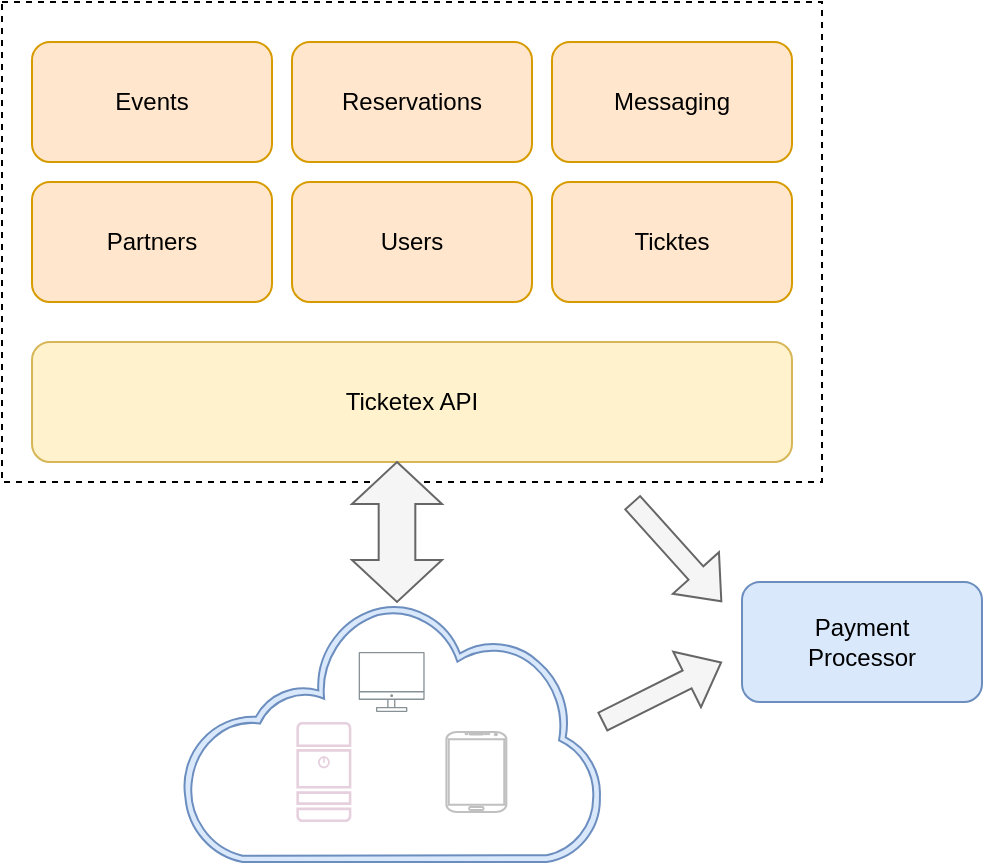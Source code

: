 <mxfile version="21.2.8" type="device" pages="2">
  <diagram name="High Level" id="1p8Vnag_sHgWTCmwgpqx">
    <mxGraphModel dx="780" dy="590" grid="1" gridSize="10" guides="1" tooltips="1" connect="1" arrows="1" fold="1" page="1" pageScale="1" pageWidth="850" pageHeight="1100" math="0" shadow="0">
      <root>
        <mxCell id="0" />
        <mxCell id="1" parent="0" />
        <mxCell id="8iVGkUn0U2OcRIxGFu8U-22" value="" style="rounded=0;whiteSpace=wrap;html=1;dashed=1;" vertex="1" parent="1">
          <mxGeometry x="30" y="20" width="410" height="240" as="geometry" />
        </mxCell>
        <mxCell id="8iVGkUn0U2OcRIxGFu8U-1" value="Reservations" style="rounded=1;whiteSpace=wrap;html=1;fillColor=#ffe6cc;strokeColor=#d79b00;" vertex="1" parent="1">
          <mxGeometry x="175" y="40" width="120" height="60" as="geometry" />
        </mxCell>
        <mxCell id="8iVGkUn0U2OcRIxGFu8U-2" value="Partners" style="rounded=1;whiteSpace=wrap;html=1;fillColor=#ffe6cc;strokeColor=#d79b00;" vertex="1" parent="1">
          <mxGeometry x="45" y="110" width="120" height="60" as="geometry" />
        </mxCell>
        <mxCell id="8iVGkUn0U2OcRIxGFu8U-4" value="Events" style="rounded=1;whiteSpace=wrap;html=1;fillColor=#ffe6cc;strokeColor=#d79b00;" vertex="1" parent="1">
          <mxGeometry x="45" y="40" width="120" height="60" as="geometry" />
        </mxCell>
        <mxCell id="8iVGkUn0U2OcRIxGFu8U-5" value="Ticktes" style="rounded=1;whiteSpace=wrap;html=1;fillColor=#ffe6cc;strokeColor=#d79b00;" vertex="1" parent="1">
          <mxGeometry x="305" y="110" width="120" height="60" as="geometry" />
        </mxCell>
        <mxCell id="8iVGkUn0U2OcRIxGFu8U-6" value="Users" style="rounded=1;whiteSpace=wrap;html=1;fillColor=#ffe6cc;strokeColor=#d79b00;" vertex="1" parent="1">
          <mxGeometry x="175" y="110" width="120" height="60" as="geometry" />
        </mxCell>
        <mxCell id="8iVGkUn0U2OcRIxGFu8U-7" value="Ticketex API" style="rounded=1;whiteSpace=wrap;html=1;fillColor=#fff2cc;strokeColor=#d6b656;" vertex="1" parent="1">
          <mxGeometry x="45" y="190" width="380" height="60" as="geometry" />
        </mxCell>
        <mxCell id="8iVGkUn0U2OcRIxGFu8U-9" value="Messaging" style="rounded=1;whiteSpace=wrap;html=1;fillColor=#ffe6cc;strokeColor=#d79b00;" vertex="1" parent="1">
          <mxGeometry x="305" y="40" width="120" height="60" as="geometry" />
        </mxCell>
        <mxCell id="8iVGkUn0U2OcRIxGFu8U-18" value="" style="shape=doubleArrow;direction=south;whiteSpace=wrap;html=1;fillColor=#f5f5f5;strokeColor=#666666;arrowWidth=0.407;arrowSize=0.3;fontColor=#333333;" vertex="1" parent="1">
          <mxGeometry x="205" y="250" width="45" height="70" as="geometry" />
        </mxCell>
        <mxCell id="8iVGkUn0U2OcRIxGFu8U-20" value="" style="group" vertex="1" connectable="0" parent="1">
          <mxGeometry x="120" y="320" width="209.68" height="130" as="geometry" />
        </mxCell>
        <mxCell id="8iVGkUn0U2OcRIxGFu8U-19" value="" style="sketch=0;aspect=fixed;pointerEvents=1;shadow=0;dashed=0;html=1;strokeColor=#6c8ebf;labelPosition=center;verticalLabelPosition=bottom;verticalAlign=top;align=center;fillColor=#dae8fc;shape=mxgraph.mscae.enterprise.internet_hollow;" vertex="1" parent="8iVGkUn0U2OcRIxGFu8U-20">
          <mxGeometry width="209.68" height="130" as="geometry" />
        </mxCell>
        <mxCell id="8iVGkUn0U2OcRIxGFu8U-11" value="" style="sketch=0;outlineConnect=0;gradientColor=none;fontColor=#545B64;strokeColor=none;fillColor=#879196;dashed=0;verticalLabelPosition=bottom;verticalAlign=top;align=center;html=1;fontSize=12;fontStyle=0;aspect=fixed;shape=mxgraph.aws4.illustration_desktop;pointerEvents=1" vertex="1" parent="8iVGkUn0U2OcRIxGFu8U-20">
          <mxGeometry x="88.35" y="25" width="32.97" height="30" as="geometry" />
        </mxCell>
        <mxCell id="8iVGkUn0U2OcRIxGFu8U-16" value="" style="verticalLabelPosition=bottom;verticalAlign=top;html=1;shadow=0;dashed=0;strokeWidth=1;shape=mxgraph.android.phone2;strokeColor=#c0c0c0;" vertex="1" parent="8iVGkUn0U2OcRIxGFu8U-20">
          <mxGeometry x="132.18" y="65" width="30" height="40" as="geometry" />
        </mxCell>
        <mxCell id="8iVGkUn0U2OcRIxGFu8U-17" value="" style="sketch=0;points=[[0.015,0.015,0],[0.985,0.015,0],[0.985,0.985,0],[0.015,0.985,0],[0.25,0,0],[0.5,0,0],[0.75,0,0],[1,0.25,0],[1,0.5,0],[1,0.75,0],[0.75,1,0],[0.5,1,0],[0.25,1,0],[0,0.75,0],[0,0.5,0],[0,0.25,0]];verticalLabelPosition=bottom;html=1;verticalAlign=top;aspect=fixed;align=center;pointerEvents=1;shape=mxgraph.cisco19.server;fillColor=#E6D0DE;strokeColor=none;" vertex="1" parent="8iVGkUn0U2OcRIxGFu8U-20">
          <mxGeometry x="57.18" y="60" width="27.5" height="50" as="geometry" />
        </mxCell>
        <mxCell id="E7haLEE0IXGlzszygeVm-1" value="Payment &lt;br&gt;Processor" style="rounded=1;whiteSpace=wrap;html=1;fillColor=#dae8fc;strokeColor=#6c8ebf;" vertex="1" parent="1">
          <mxGeometry x="400" y="310" width="120" height="60" as="geometry" />
        </mxCell>
        <mxCell id="E7haLEE0IXGlzszygeVm-2" value="" style="shape=flexArrow;endArrow=classic;html=1;rounded=0;fillColor=#f5f5f5;strokeColor=#666666;" edge="1" parent="1">
          <mxGeometry width="50" height="50" relative="1" as="geometry">
            <mxPoint x="330" y="380" as="sourcePoint" />
            <mxPoint x="390" y="350" as="targetPoint" />
          </mxGeometry>
        </mxCell>
        <mxCell id="E7haLEE0IXGlzszygeVm-4" value="" style="shape=flexArrow;endArrow=classic;html=1;rounded=0;fillColor=#f5f5f5;strokeColor=#666666;" edge="1" parent="1">
          <mxGeometry width="50" height="50" relative="1" as="geometry">
            <mxPoint x="345" y="270" as="sourcePoint" />
            <mxPoint x="390" y="320" as="targetPoint" />
          </mxGeometry>
        </mxCell>
      </root>
    </mxGraphModel>
  </diagram>
  <diagram id="kRQAwpse3mrcJJd0zBaQ" name="Flows">
    <mxGraphModel dx="780" dy="1690" grid="1" gridSize="10" guides="1" tooltips="1" connect="1" arrows="1" fold="1" page="1" pageScale="1" pageWidth="850" pageHeight="1100" math="0" shadow="0">
      <root>
        <mxCell id="0" />
        <mxCell id="1" parent="0" />
        <mxCell id="KpJY1vqc36Pxv8VLNzSu-1" value="Partner" style="shape=umlActor;verticalLabelPosition=bottom;verticalAlign=top;html=1;outlineConnect=0;" vertex="1" parent="1">
          <mxGeometry x="90" y="90" width="20" height="40" as="geometry" />
        </mxCell>
        <mxCell id="49WmgiS_qdLL2GTTpCdR-44" style="edgeStyle=orthogonalEdgeStyle;rounded=0;orthogonalLoop=1;jettySize=auto;html=1;" edge="1" parent="1" source="KpJY1vqc36Pxv8VLNzSu-3" target="KpJY1vqc36Pxv8VLNzSu-4">
          <mxGeometry relative="1" as="geometry" />
        </mxCell>
        <mxCell id="49WmgiS_qdLL2GTTpCdR-45" style="edgeStyle=orthogonalEdgeStyle;rounded=0;orthogonalLoop=1;jettySize=auto;html=1;" edge="1" parent="1" source="KpJY1vqc36Pxv8VLNzSu-3" target="KpJY1vqc36Pxv8VLNzSu-5">
          <mxGeometry relative="1" as="geometry" />
        </mxCell>
        <mxCell id="KpJY1vqc36Pxv8VLNzSu-3" value="API" style="rounded=1;whiteSpace=wrap;html=1;" vertex="1" parent="1">
          <mxGeometry x="180" y="80" width="60" height="60" as="geometry" />
        </mxCell>
        <mxCell id="49WmgiS_qdLL2GTTpCdR-68" style="edgeStyle=orthogonalEdgeStyle;rounded=0;orthogonalLoop=1;jettySize=auto;html=1;entryX=0.25;entryY=0;entryDx=0;entryDy=0;" edge="1" parent="1" source="KpJY1vqc36Pxv8VLNzSu-4" target="KpJY1vqc36Pxv8VLNzSu-6">
          <mxGeometry relative="1" as="geometry" />
        </mxCell>
        <mxCell id="KpJY1vqc36Pxv8VLNzSu-4" value="Partners" style="rounded=1;whiteSpace=wrap;html=1;" vertex="1" parent="1">
          <mxGeometry x="320" y="30" width="120" height="60" as="geometry" />
        </mxCell>
        <mxCell id="49WmgiS_qdLL2GTTpCdR-43" style="edgeStyle=orthogonalEdgeStyle;rounded=0;orthogonalLoop=1;jettySize=auto;html=1;" edge="1" parent="1" source="KpJY1vqc36Pxv8VLNzSu-5" target="KpJY1vqc36Pxv8VLNzSu-6">
          <mxGeometry relative="1" as="geometry">
            <Array as="points">
              <mxPoint x="380" y="110" />
            </Array>
          </mxGeometry>
        </mxCell>
        <mxCell id="KpJY1vqc36Pxv8VLNzSu-5" value="Events" style="rounded=1;whiteSpace=wrap;html=1;" vertex="1" parent="1">
          <mxGeometry x="320" y="130" width="120" height="60" as="geometry" />
        </mxCell>
        <mxCell id="KpJY1vqc36Pxv8VLNzSu-6" value="Broker" style="rounded=1;whiteSpace=wrap;html=1;" vertex="1" parent="1">
          <mxGeometry x="510" y="81" width="120" height="60" as="geometry" />
        </mxCell>
        <mxCell id="49WmgiS_qdLL2GTTpCdR-38" style="edgeStyle=orthogonalEdgeStyle;rounded=0;orthogonalLoop=1;jettySize=auto;html=1;" edge="1" parent="1" source="KpJY1vqc36Pxv8VLNzSu-7" target="KpJY1vqc36Pxv8VLNzSu-8">
          <mxGeometry relative="1" as="geometry" />
        </mxCell>
        <mxCell id="49WmgiS_qdLL2GTTpCdR-39" style="edgeStyle=orthogonalEdgeStyle;rounded=0;orthogonalLoop=1;jettySize=auto;html=1;entryX=0;entryY=0.333;entryDx=0;entryDy=0;entryPerimeter=0;" edge="1" parent="1" source="KpJY1vqc36Pxv8VLNzSu-7" target="49WmgiS_qdLL2GTTpCdR-35">
          <mxGeometry relative="1" as="geometry" />
        </mxCell>
        <mxCell id="49WmgiS_qdLL2GTTpCdR-42" style="edgeStyle=orthogonalEdgeStyle;rounded=0;orthogonalLoop=1;jettySize=auto;html=1;" edge="1" parent="1" source="KpJY1vqc36Pxv8VLNzSu-7" target="KpJY1vqc36Pxv8VLNzSu-6">
          <mxGeometry relative="1" as="geometry">
            <Array as="points">
              <mxPoint x="570" y="171" />
            </Array>
          </mxGeometry>
        </mxCell>
        <mxCell id="KpJY1vqc36Pxv8VLNzSu-7" value="Messaging" style="rounded=1;whiteSpace=wrap;html=1;" vertex="1" parent="1">
          <mxGeometry x="710" y="141" width="120" height="60" as="geometry" />
        </mxCell>
        <mxCell id="KpJY1vqc36Pxv8VLNzSu-8" value="User" style="shape=umlActor;verticalLabelPosition=bottom;verticalAlign=top;html=1;outlineConnect=0;" vertex="1" parent="1">
          <mxGeometry x="930" y="186" width="30" height="60" as="geometry" />
        </mxCell>
        <mxCell id="KpJY1vqc36Pxv8VLNzSu-9" value="" style="endArrow=classic;html=1;rounded=0;" edge="1" parent="1" source="KpJY1vqc36Pxv8VLNzSu-1" target="KpJY1vqc36Pxv8VLNzSu-3">
          <mxGeometry width="50" height="50" relative="1" as="geometry">
            <mxPoint x="90" y="250" as="sourcePoint" />
            <mxPoint x="140" y="200" as="targetPoint" />
          </mxGeometry>
        </mxCell>
        <mxCell id="e7Vf1aV44r3u2S3hxBdG-3" style="edgeStyle=orthogonalEdgeStyle;rounded=0;orthogonalLoop=1;jettySize=auto;html=1;" edge="1" parent="1" source="e7Vf1aV44r3u2S3hxBdG-1" target="e7Vf1aV44r3u2S3hxBdG-2">
          <mxGeometry relative="1" as="geometry" />
        </mxCell>
        <mxCell id="49WmgiS_qdLL2GTTpCdR-25" style="edgeStyle=orthogonalEdgeStyle;rounded=0;orthogonalLoop=1;jettySize=auto;html=1;" edge="1" parent="1" source="e7Vf1aV44r3u2S3hxBdG-1" target="49WmgiS_qdLL2GTTpCdR-2">
          <mxGeometry relative="1" as="geometry" />
        </mxCell>
        <mxCell id="e7Vf1aV44r3u2S3hxBdG-1" value="User" style="shape=umlActor;verticalLabelPosition=bottom;verticalAlign=top;html=1;outlineConnect=0;" vertex="1" parent="1">
          <mxGeometry x="80" y="332" width="30" height="60" as="geometry" />
        </mxCell>
        <mxCell id="49WmgiS_qdLL2GTTpCdR-22" style="edgeStyle=orthogonalEdgeStyle;rounded=0;orthogonalLoop=1;jettySize=auto;html=1;" edge="1" parent="1" source="e7Vf1aV44r3u2S3hxBdG-2" target="49WmgiS_qdLL2GTTpCdR-13">
          <mxGeometry relative="1" as="geometry" />
        </mxCell>
        <mxCell id="49WmgiS_qdLL2GTTpCdR-23" style="edgeStyle=orthogonalEdgeStyle;rounded=0;orthogonalLoop=1;jettySize=auto;html=1;" edge="1" parent="1" source="e7Vf1aV44r3u2S3hxBdG-2" target="e7Vf1aV44r3u2S3hxBdG-5">
          <mxGeometry relative="1" as="geometry" />
        </mxCell>
        <mxCell id="49WmgiS_qdLL2GTTpCdR-24" style="edgeStyle=orthogonalEdgeStyle;rounded=0;orthogonalLoop=1;jettySize=auto;html=1;" edge="1" parent="1" source="e7Vf1aV44r3u2S3hxBdG-2" target="6w9c9fEO1WnPDtiO_tJu-4">
          <mxGeometry relative="1" as="geometry">
            <Array as="points">
              <mxPoint x="200" y="490" />
            </Array>
          </mxGeometry>
        </mxCell>
        <mxCell id="49WmgiS_qdLL2GTTpCdR-69" style="edgeStyle=orthogonalEdgeStyle;rounded=0;orthogonalLoop=1;jettySize=auto;html=1;" edge="1" parent="1" source="e7Vf1aV44r3u2S3hxBdG-2" target="49WmgiS_qdLL2GTTpCdR-2">
          <mxGeometry relative="1" as="geometry">
            <Array as="points">
              <mxPoint x="190" y="555" />
            </Array>
          </mxGeometry>
        </mxCell>
        <mxCell id="e7Vf1aV44r3u2S3hxBdG-2" value="API" style="rounded=1;whiteSpace=wrap;html=1;" vertex="1" parent="1">
          <mxGeometry x="170" y="332" width="60" height="60" as="geometry" />
        </mxCell>
        <mxCell id="49WmgiS_qdLL2GTTpCdR-28" style="edgeStyle=orthogonalEdgeStyle;rounded=0;orthogonalLoop=1;jettySize=auto;html=1;" edge="1" parent="1" source="e7Vf1aV44r3u2S3hxBdG-5" target="49WmgiS_qdLL2GTTpCdR-6">
          <mxGeometry relative="1" as="geometry" />
        </mxCell>
        <mxCell id="e7Vf1aV44r3u2S3hxBdG-5" value="Reservations" style="rounded=1;whiteSpace=wrap;html=1;" vertex="1" parent="1">
          <mxGeometry x="330" y="375" width="120" height="60" as="geometry" />
        </mxCell>
        <mxCell id="6w9c9fEO1WnPDtiO_tJu-4" value="Tickets" style="rounded=1;whiteSpace=wrap;html=1;" vertex="1" parent="1">
          <mxGeometry x="330" y="460" width="120" height="60" as="geometry" />
        </mxCell>
        <mxCell id="49WmgiS_qdLL2GTTpCdR-2" value="Payment &lt;br&gt;Processor" style="rounded=1;whiteSpace=wrap;html=1;" vertex="1" parent="1">
          <mxGeometry x="40" y="530" width="110" height="50" as="geometry" />
        </mxCell>
        <mxCell id="49WmgiS_qdLL2GTTpCdR-6" value="Broker" style="rounded=1;whiteSpace=wrap;html=1;" vertex="1" parent="1">
          <mxGeometry x="550" y="375" width="120" height="60" as="geometry" />
        </mxCell>
        <mxCell id="49WmgiS_qdLL2GTTpCdR-30" style="edgeStyle=orthogonalEdgeStyle;rounded=0;orthogonalLoop=1;jettySize=auto;html=1;entryX=1;entryY=0.5;entryDx=0;entryDy=0;" edge="1" parent="1" source="49WmgiS_qdLL2GTTpCdR-7" target="49WmgiS_qdLL2GTTpCdR-6">
          <mxGeometry relative="1" as="geometry" />
        </mxCell>
        <mxCell id="49WmgiS_qdLL2GTTpCdR-31" style="edgeStyle=orthogonalEdgeStyle;rounded=0;orthogonalLoop=1;jettySize=auto;html=1;" edge="1" parent="1" source="49WmgiS_qdLL2GTTpCdR-7" target="49WmgiS_qdLL2GTTpCdR-15">
          <mxGeometry relative="1" as="geometry" />
        </mxCell>
        <mxCell id="49WmgiS_qdLL2GTTpCdR-32" style="edgeStyle=orthogonalEdgeStyle;rounded=0;orthogonalLoop=1;jettySize=auto;html=1;entryX=0.5;entryY=0.5;entryDx=0;entryDy=0;entryPerimeter=0;" edge="1" parent="1" source="49WmgiS_qdLL2GTTpCdR-7" target="49WmgiS_qdLL2GTTpCdR-10">
          <mxGeometry relative="1" as="geometry" />
        </mxCell>
        <mxCell id="49WmgiS_qdLL2GTTpCdR-7" value="Messaging" style="rounded=1;whiteSpace=wrap;html=1;" vertex="1" parent="1">
          <mxGeometry x="750" y="375" width="120" height="60" as="geometry" />
        </mxCell>
        <mxCell id="49WmgiS_qdLL2GTTpCdR-10" value="User" style="shape=umlActor;verticalLabelPosition=bottom;verticalAlign=top;html=1;outlineConnect=0;" vertex="1" parent="1">
          <mxGeometry x="930" y="320" width="30" height="60" as="geometry" />
        </mxCell>
        <mxCell id="49WmgiS_qdLL2GTTpCdR-29" style="edgeStyle=orthogonalEdgeStyle;rounded=0;orthogonalLoop=1;jettySize=auto;html=1;" edge="1" parent="1" source="49WmgiS_qdLL2GTTpCdR-13" target="49WmgiS_qdLL2GTTpCdR-6">
          <mxGeometry relative="1" as="geometry" />
        </mxCell>
        <mxCell id="49WmgiS_qdLL2GTTpCdR-13" value="Events" style="rounded=1;whiteSpace=wrap;html=1;" vertex="1" parent="1">
          <mxGeometry x="330" y="290" width="120" height="60" as="geometry" />
        </mxCell>
        <mxCell id="49WmgiS_qdLL2GTTpCdR-15" value="Partner" style="shape=umlActor;verticalLabelPosition=bottom;verticalAlign=top;html=1;outlineConnect=0;" vertex="1" parent="1">
          <mxGeometry x="930" y="430" width="30" height="60" as="geometry" />
        </mxCell>
        <mxCell id="49WmgiS_qdLL2GTTpCdR-18" value="New event" style="text;html=1;strokeColor=none;fillColor=none;align=center;verticalAlign=middle;whiteSpace=wrap;rounded=0;fontSize=34;" vertex="1" parent="1">
          <mxGeometry x="40" width="240" height="30" as="geometry" />
        </mxCell>
        <mxCell id="49WmgiS_qdLL2GTTpCdR-19" value="Buying a ticket" style="text;html=1;strokeColor=none;fillColor=none;align=center;verticalAlign=middle;whiteSpace=wrap;rounded=0;fontSize=34;" vertex="1" parent="1">
          <mxGeometry x="70" y="220" width="240" height="30" as="geometry" />
        </mxCell>
        <mxCell id="49WmgiS_qdLL2GTTpCdR-20" value="Reservation Expired" style="text;html=1;strokeColor=none;fillColor=none;align=center;verticalAlign=middle;whiteSpace=wrap;rounded=0;fontSize=34;" vertex="1" parent="1">
          <mxGeometry x="80" y="630" width="340" height="30" as="geometry" />
        </mxCell>
        <mxCell id="49WmgiS_qdLL2GTTpCdR-41" style="edgeStyle=orthogonalEdgeStyle;rounded=0;orthogonalLoop=1;jettySize=auto;html=1;" edge="1" parent="1" source="49WmgiS_qdLL2GTTpCdR-27" target="KpJY1vqc36Pxv8VLNzSu-6">
          <mxGeometry relative="1" as="geometry" />
        </mxCell>
        <mxCell id="49WmgiS_qdLL2GTTpCdR-27" value="Analytics" style="rounded=1;whiteSpace=wrap;html=1;" vertex="1" parent="1">
          <mxGeometry x="710" y="16" width="120" height="60" as="geometry" />
        </mxCell>
        <mxCell id="49WmgiS_qdLL2GTTpCdR-34" style="edgeStyle=orthogonalEdgeStyle;rounded=0;orthogonalLoop=1;jettySize=auto;html=1;" edge="1" parent="1" source="49WmgiS_qdLL2GTTpCdR-33" target="49WmgiS_qdLL2GTTpCdR-6">
          <mxGeometry relative="1" as="geometry">
            <Array as="points">
              <mxPoint x="650" y="302" />
            </Array>
          </mxGeometry>
        </mxCell>
        <mxCell id="49WmgiS_qdLL2GTTpCdR-33" value="Analytics" style="rounded=1;whiteSpace=wrap;html=1;" vertex="1" parent="1">
          <mxGeometry x="750" y="272" width="120" height="60" as="geometry" />
        </mxCell>
        <mxCell id="49WmgiS_qdLL2GTTpCdR-35" value="Partner" style="shape=umlActor;verticalLabelPosition=bottom;verticalAlign=top;html=1;outlineConnect=0;" vertex="1" parent="1">
          <mxGeometry x="930" y="66" width="30" height="60" as="geometry" />
        </mxCell>
        <mxCell id="49WmgiS_qdLL2GTTpCdR-60" style="edgeStyle=orthogonalEdgeStyle;rounded=0;orthogonalLoop=1;jettySize=auto;html=1;" edge="1" parent="1" source="49WmgiS_qdLL2GTTpCdR-46" target="49WmgiS_qdLL2GTTpCdR-47">
          <mxGeometry relative="1" as="geometry" />
        </mxCell>
        <mxCell id="49WmgiS_qdLL2GTTpCdR-46" value="Reservations" style="rounded=1;whiteSpace=wrap;html=1;" vertex="1" parent="1">
          <mxGeometry x="295" y="850" width="120" height="60" as="geometry" />
        </mxCell>
        <mxCell id="49WmgiS_qdLL2GTTpCdR-47" value="Broker" style="rounded=1;whiteSpace=wrap;html=1;" vertex="1" parent="1">
          <mxGeometry x="520" y="850" width="120" height="60" as="geometry" />
        </mxCell>
        <mxCell id="49WmgiS_qdLL2GTTpCdR-63" style="edgeStyle=orthogonalEdgeStyle;rounded=0;orthogonalLoop=1;jettySize=auto;html=1;" edge="1" parent="1" source="49WmgiS_qdLL2GTTpCdR-48" target="49WmgiS_qdLL2GTTpCdR-49">
          <mxGeometry relative="1" as="geometry" />
        </mxCell>
        <mxCell id="49WmgiS_qdLL2GTTpCdR-64" style="edgeStyle=orthogonalEdgeStyle;rounded=0;orthogonalLoop=1;jettySize=auto;html=1;" edge="1" parent="1" source="49WmgiS_qdLL2GTTpCdR-48" target="49WmgiS_qdLL2GTTpCdR-51">
          <mxGeometry relative="1" as="geometry" />
        </mxCell>
        <mxCell id="49WmgiS_qdLL2GTTpCdR-66" style="edgeStyle=orthogonalEdgeStyle;rounded=0;orthogonalLoop=1;jettySize=auto;html=1;" edge="1" parent="1" source="49WmgiS_qdLL2GTTpCdR-48" target="49WmgiS_qdLL2GTTpCdR-47">
          <mxGeometry relative="1" as="geometry" />
        </mxCell>
        <mxCell id="49WmgiS_qdLL2GTTpCdR-48" value="Messaging" style="rounded=1;whiteSpace=wrap;html=1;" vertex="1" parent="1">
          <mxGeometry x="715" y="805" width="120" height="60" as="geometry" />
        </mxCell>
        <mxCell id="49WmgiS_qdLL2GTTpCdR-49" value="User" style="shape=umlActor;verticalLabelPosition=bottom;verticalAlign=top;html=1;outlineConnect=0;" vertex="1" parent="1">
          <mxGeometry x="895" y="750" width="30" height="60" as="geometry" />
        </mxCell>
        <mxCell id="49WmgiS_qdLL2GTTpCdR-53" style="edgeStyle=orthogonalEdgeStyle;rounded=0;orthogonalLoop=1;jettySize=auto;html=1;" edge="1" parent="1" source="49WmgiS_qdLL2GTTpCdR-50" target="49WmgiS_qdLL2GTTpCdR-47">
          <mxGeometry relative="1" as="geometry" />
        </mxCell>
        <mxCell id="49WmgiS_qdLL2GTTpCdR-50" value="Events" style="rounded=1;whiteSpace=wrap;html=1;" vertex="1" parent="1">
          <mxGeometry x="295" y="720" width="120" height="60" as="geometry" />
        </mxCell>
        <mxCell id="49WmgiS_qdLL2GTTpCdR-51" value="Partner" style="shape=umlActor;verticalLabelPosition=bottom;verticalAlign=top;html=1;outlineConnect=0;" vertex="1" parent="1">
          <mxGeometry x="895" y="860" width="30" height="60" as="geometry" />
        </mxCell>
        <mxCell id="49WmgiS_qdLL2GTTpCdR-57" style="edgeStyle=orthogonalEdgeStyle;rounded=0;orthogonalLoop=1;jettySize=auto;html=1;" edge="1" parent="1" source="49WmgiS_qdLL2GTTpCdR-56" target="49WmgiS_qdLL2GTTpCdR-50">
          <mxGeometry relative="1" as="geometry" />
        </mxCell>
        <mxCell id="49WmgiS_qdLL2GTTpCdR-59" style="edgeStyle=orthogonalEdgeStyle;rounded=0;orthogonalLoop=1;jettySize=auto;html=1;" edge="1" parent="1" source="49WmgiS_qdLL2GTTpCdR-56" target="49WmgiS_qdLL2GTTpCdR-46">
          <mxGeometry relative="1" as="geometry">
            <Array as="points">
              <mxPoint x="190" y="880" />
            </Array>
          </mxGeometry>
        </mxCell>
        <mxCell id="49WmgiS_qdLL2GTTpCdR-56" value="Batch&lt;br&gt;Service" style="rounded=1;whiteSpace=wrap;html=1;" vertex="1" parent="1">
          <mxGeometry x="130" y="720" width="120" height="60" as="geometry" />
        </mxCell>
        <mxCell id="49WmgiS_qdLL2GTTpCdR-65" style="edgeStyle=orthogonalEdgeStyle;rounded=0;orthogonalLoop=1;jettySize=auto;html=1;" edge="1" parent="1" source="49WmgiS_qdLL2GTTpCdR-61" target="49WmgiS_qdLL2GTTpCdR-47">
          <mxGeometry relative="1" as="geometry">
            <Array as="points">
              <mxPoint x="620" y="720" />
            </Array>
          </mxGeometry>
        </mxCell>
        <mxCell id="49WmgiS_qdLL2GTTpCdR-61" value="Analytics" style="rounded=1;whiteSpace=wrap;html=1;" vertex="1" parent="1">
          <mxGeometry x="720" y="690" width="120" height="60" as="geometry" />
        </mxCell>
      </root>
    </mxGraphModel>
  </diagram>
</mxfile>
